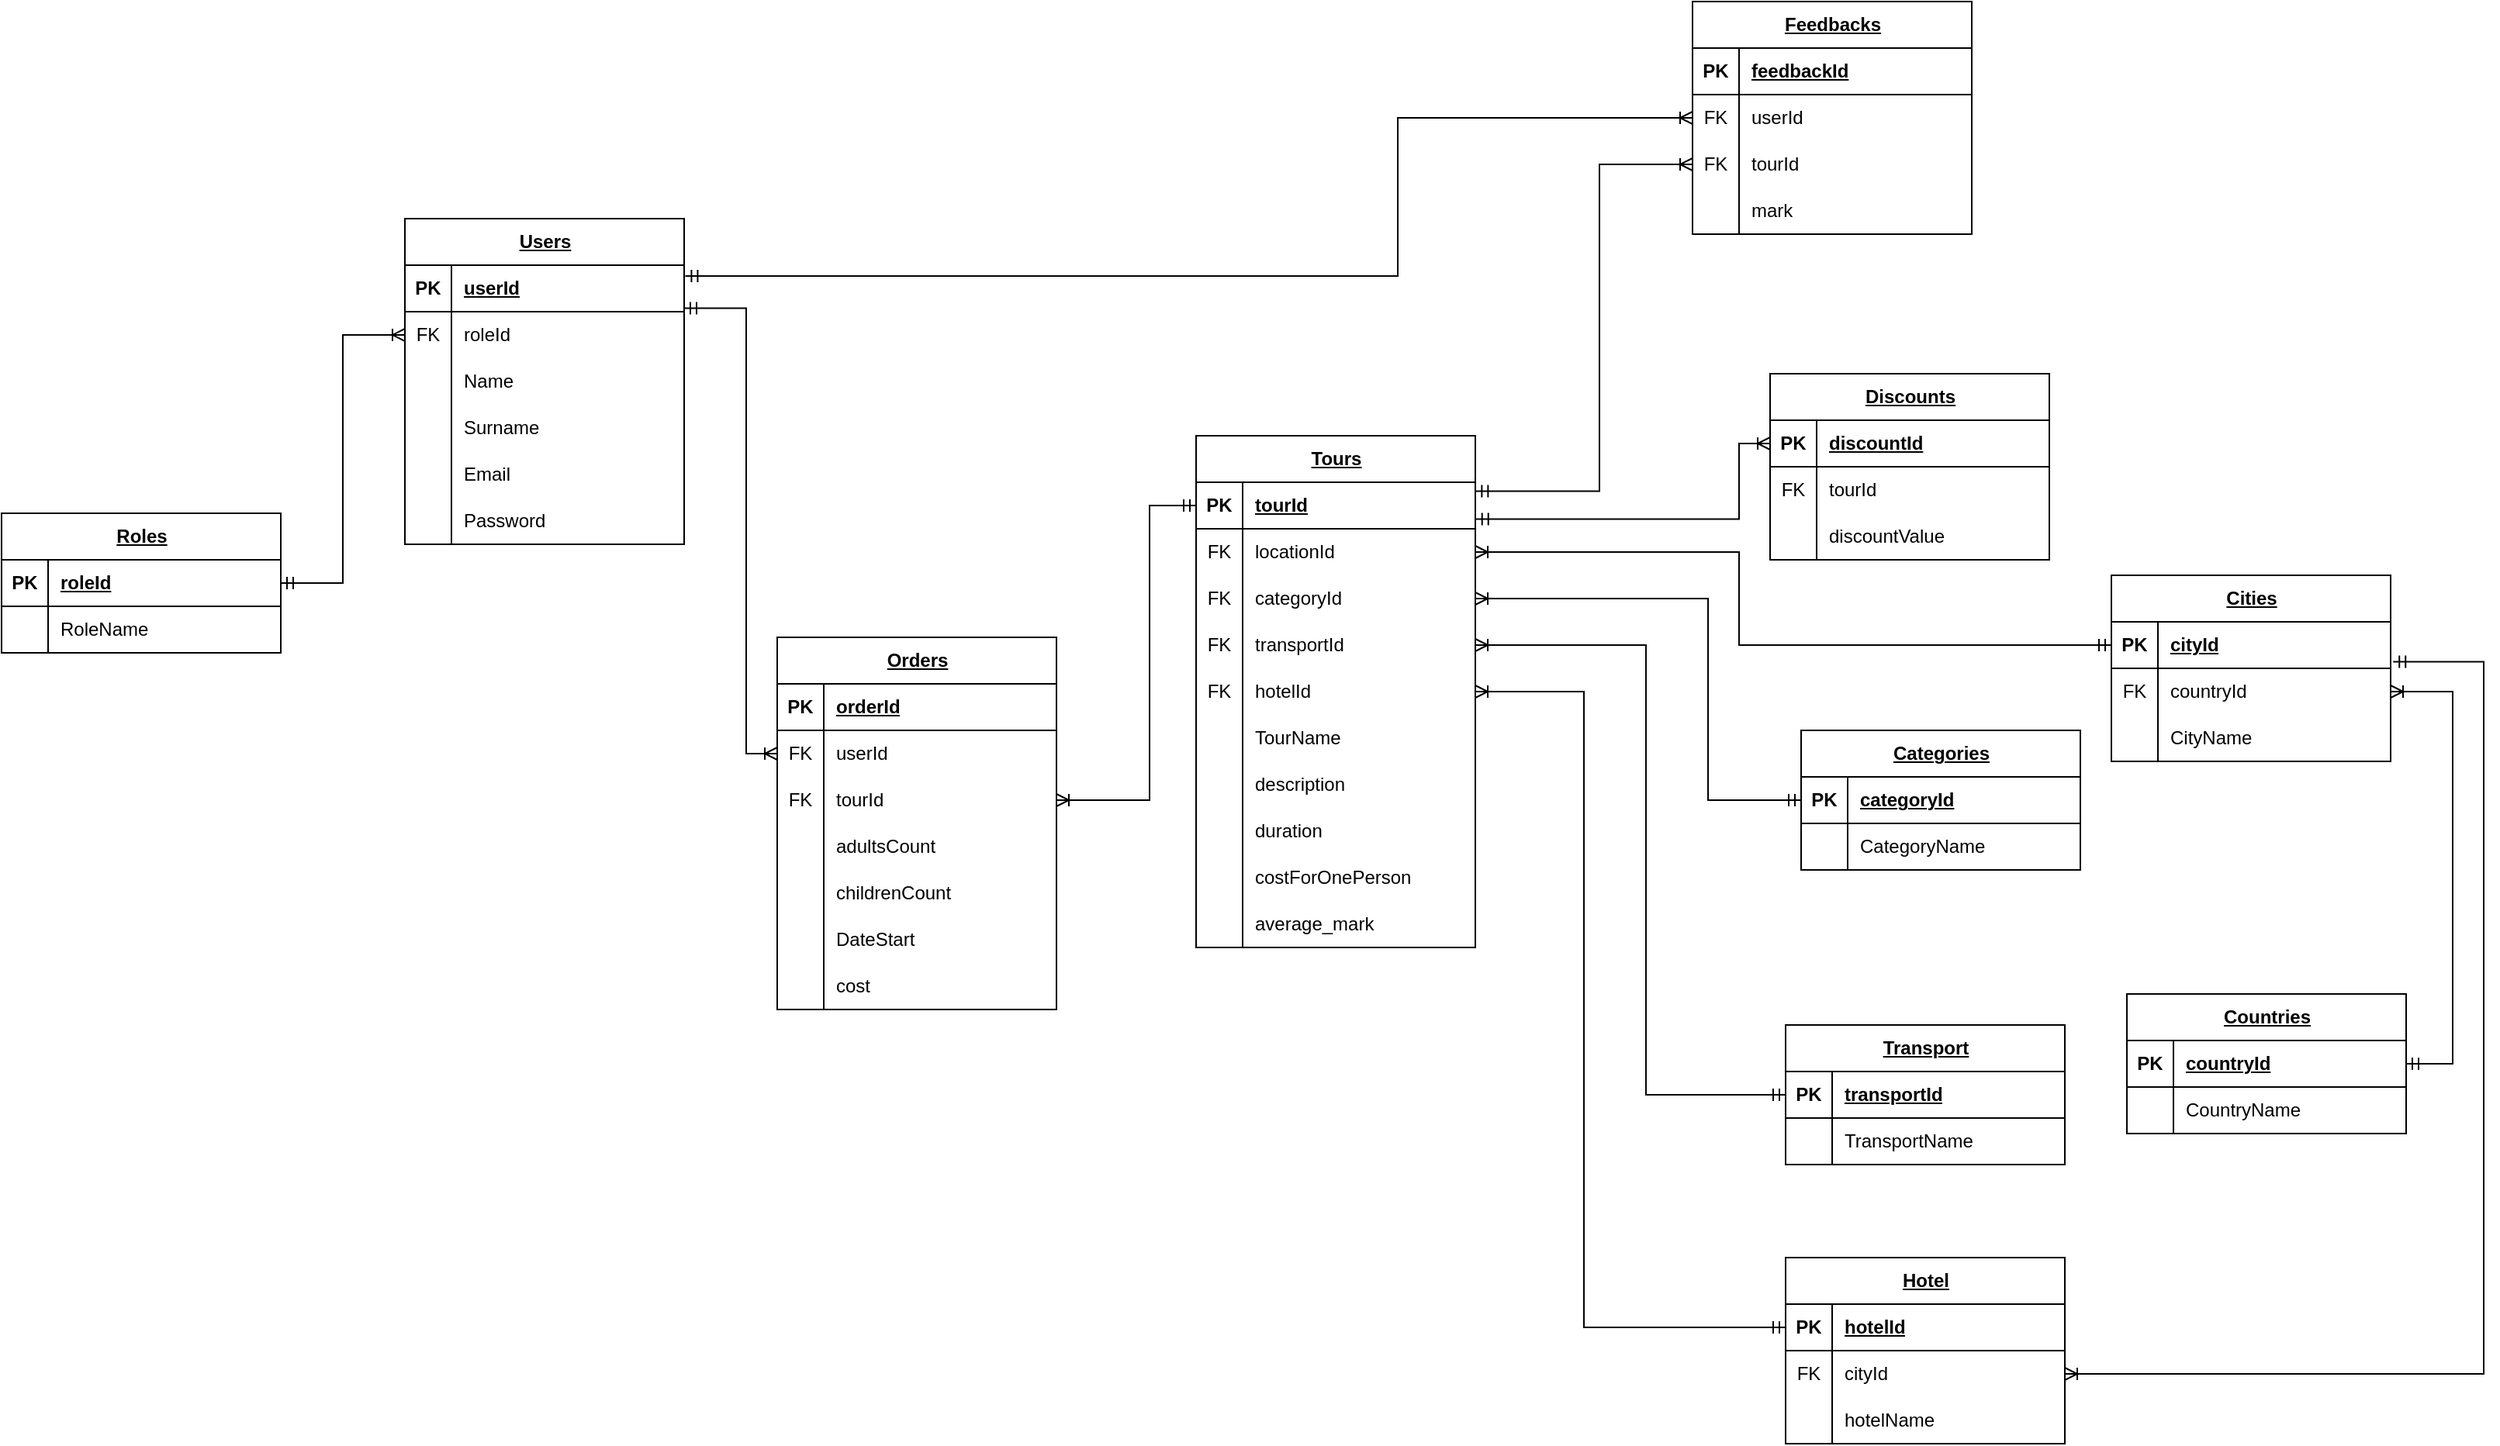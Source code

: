 <mxfile version="24.0.6" type="device">
  <diagram name="Страница — 1" id="eYqkhXwGetXo-ARbOd88">
    <mxGraphModel dx="2696" dy="1746" grid="1" gridSize="10" guides="1" tooltips="1" connect="1" arrows="1" fold="1" page="1" pageScale="1" pageWidth="827" pageHeight="1169" math="0" shadow="0">
      <root>
        <mxCell id="0" />
        <mxCell id="1" parent="0" />
        <mxCell id="aFiv6yQ0P4fE6ufWSOTy-1" value="&lt;u&gt;Users&lt;/u&gt;" style="shape=table;startSize=30;container=1;collapsible=1;childLayout=tableLayout;fixedRows=1;rowLines=0;fontStyle=1;align=center;resizeLast=1;html=1;" parent="1" vertex="1">
          <mxGeometry x="-1180" y="-600" width="180" height="210" as="geometry" />
        </mxCell>
        <mxCell id="aFiv6yQ0P4fE6ufWSOTy-2" value="" style="shape=tableRow;horizontal=0;startSize=0;swimlaneHead=0;swimlaneBody=0;fillColor=none;collapsible=0;dropTarget=0;points=[[0,0.5],[1,0.5]];portConstraint=eastwest;top=0;left=0;right=0;bottom=1;" parent="aFiv6yQ0P4fE6ufWSOTy-1" vertex="1">
          <mxGeometry y="30" width="180" height="30" as="geometry" />
        </mxCell>
        <mxCell id="aFiv6yQ0P4fE6ufWSOTy-3" value="PK" style="shape=partialRectangle;connectable=0;fillColor=none;top=0;left=0;bottom=0;right=0;fontStyle=1;overflow=hidden;whiteSpace=wrap;html=1;" parent="aFiv6yQ0P4fE6ufWSOTy-2" vertex="1">
          <mxGeometry width="30" height="30" as="geometry">
            <mxRectangle width="30" height="30" as="alternateBounds" />
          </mxGeometry>
        </mxCell>
        <mxCell id="aFiv6yQ0P4fE6ufWSOTy-4" value="userId" style="shape=partialRectangle;connectable=0;fillColor=none;top=0;left=0;bottom=0;right=0;align=left;spacingLeft=6;fontStyle=5;overflow=hidden;whiteSpace=wrap;html=1;" parent="aFiv6yQ0P4fE6ufWSOTy-2" vertex="1">
          <mxGeometry x="30" width="150" height="30" as="geometry">
            <mxRectangle width="150" height="30" as="alternateBounds" />
          </mxGeometry>
        </mxCell>
        <mxCell id="i6WVHERp6qXfGf8O0kWK-20" style="shape=tableRow;horizontal=0;startSize=0;swimlaneHead=0;swimlaneBody=0;fillColor=none;collapsible=0;dropTarget=0;points=[[0,0.5],[1,0.5]];portConstraint=eastwest;top=0;left=0;right=0;bottom=0;" parent="aFiv6yQ0P4fE6ufWSOTy-1" vertex="1">
          <mxGeometry y="60" width="180" height="30" as="geometry" />
        </mxCell>
        <mxCell id="i6WVHERp6qXfGf8O0kWK-21" value="FK" style="shape=partialRectangle;connectable=0;fillColor=none;top=0;left=0;bottom=0;right=0;editable=1;overflow=hidden;whiteSpace=wrap;html=1;" parent="i6WVHERp6qXfGf8O0kWK-20" vertex="1">
          <mxGeometry width="30" height="30" as="geometry">
            <mxRectangle width="30" height="30" as="alternateBounds" />
          </mxGeometry>
        </mxCell>
        <mxCell id="i6WVHERp6qXfGf8O0kWK-22" value="roleId" style="shape=partialRectangle;connectable=0;fillColor=none;top=0;left=0;bottom=0;right=0;align=left;spacingLeft=6;overflow=hidden;whiteSpace=wrap;html=1;" parent="i6WVHERp6qXfGf8O0kWK-20" vertex="1">
          <mxGeometry x="30" width="150" height="30" as="geometry">
            <mxRectangle width="150" height="30" as="alternateBounds" />
          </mxGeometry>
        </mxCell>
        <mxCell id="aFiv6yQ0P4fE6ufWSOTy-5" value="" style="shape=tableRow;horizontal=0;startSize=0;swimlaneHead=0;swimlaneBody=0;fillColor=none;collapsible=0;dropTarget=0;points=[[0,0.5],[1,0.5]];portConstraint=eastwest;top=0;left=0;right=0;bottom=0;" parent="aFiv6yQ0P4fE6ufWSOTy-1" vertex="1">
          <mxGeometry y="90" width="180" height="30" as="geometry" />
        </mxCell>
        <mxCell id="aFiv6yQ0P4fE6ufWSOTy-6" value="" style="shape=partialRectangle;connectable=0;fillColor=none;top=0;left=0;bottom=0;right=0;editable=1;overflow=hidden;whiteSpace=wrap;html=1;" parent="aFiv6yQ0P4fE6ufWSOTy-5" vertex="1">
          <mxGeometry width="30" height="30" as="geometry">
            <mxRectangle width="30" height="30" as="alternateBounds" />
          </mxGeometry>
        </mxCell>
        <mxCell id="aFiv6yQ0P4fE6ufWSOTy-7" value="Name" style="shape=partialRectangle;connectable=0;fillColor=none;top=0;left=0;bottom=0;right=0;align=left;spacingLeft=6;overflow=hidden;whiteSpace=wrap;html=1;" parent="aFiv6yQ0P4fE6ufWSOTy-5" vertex="1">
          <mxGeometry x="30" width="150" height="30" as="geometry">
            <mxRectangle width="150" height="30" as="alternateBounds" />
          </mxGeometry>
        </mxCell>
        <mxCell id="aFiv6yQ0P4fE6ufWSOTy-8" value="" style="shape=tableRow;horizontal=0;startSize=0;swimlaneHead=0;swimlaneBody=0;fillColor=none;collapsible=0;dropTarget=0;points=[[0,0.5],[1,0.5]];portConstraint=eastwest;top=0;left=0;right=0;bottom=0;" parent="aFiv6yQ0P4fE6ufWSOTy-1" vertex="1">
          <mxGeometry y="120" width="180" height="30" as="geometry" />
        </mxCell>
        <mxCell id="aFiv6yQ0P4fE6ufWSOTy-9" value="" style="shape=partialRectangle;connectable=0;fillColor=none;top=0;left=0;bottom=0;right=0;editable=1;overflow=hidden;whiteSpace=wrap;html=1;" parent="aFiv6yQ0P4fE6ufWSOTy-8" vertex="1">
          <mxGeometry width="30" height="30" as="geometry">
            <mxRectangle width="30" height="30" as="alternateBounds" />
          </mxGeometry>
        </mxCell>
        <mxCell id="aFiv6yQ0P4fE6ufWSOTy-10" value="Surname" style="shape=partialRectangle;connectable=0;fillColor=none;top=0;left=0;bottom=0;right=0;align=left;spacingLeft=6;overflow=hidden;whiteSpace=wrap;html=1;" parent="aFiv6yQ0P4fE6ufWSOTy-8" vertex="1">
          <mxGeometry x="30" width="150" height="30" as="geometry">
            <mxRectangle width="150" height="30" as="alternateBounds" />
          </mxGeometry>
        </mxCell>
        <mxCell id="aFiv6yQ0P4fE6ufWSOTy-11" value="" style="shape=tableRow;horizontal=0;startSize=0;swimlaneHead=0;swimlaneBody=0;fillColor=none;collapsible=0;dropTarget=0;points=[[0,0.5],[1,0.5]];portConstraint=eastwest;top=0;left=0;right=0;bottom=0;" parent="aFiv6yQ0P4fE6ufWSOTy-1" vertex="1">
          <mxGeometry y="150" width="180" height="30" as="geometry" />
        </mxCell>
        <mxCell id="aFiv6yQ0P4fE6ufWSOTy-12" value="" style="shape=partialRectangle;connectable=0;fillColor=none;top=0;left=0;bottom=0;right=0;editable=1;overflow=hidden;whiteSpace=wrap;html=1;" parent="aFiv6yQ0P4fE6ufWSOTy-11" vertex="1">
          <mxGeometry width="30" height="30" as="geometry">
            <mxRectangle width="30" height="30" as="alternateBounds" />
          </mxGeometry>
        </mxCell>
        <mxCell id="aFiv6yQ0P4fE6ufWSOTy-13" value="Email" style="shape=partialRectangle;connectable=0;fillColor=none;top=0;left=0;bottom=0;right=0;align=left;spacingLeft=6;overflow=hidden;whiteSpace=wrap;html=1;" parent="aFiv6yQ0P4fE6ufWSOTy-11" vertex="1">
          <mxGeometry x="30" width="150" height="30" as="geometry">
            <mxRectangle width="150" height="30" as="alternateBounds" />
          </mxGeometry>
        </mxCell>
        <mxCell id="aFiv6yQ0P4fE6ufWSOTy-23" style="shape=tableRow;horizontal=0;startSize=0;swimlaneHead=0;swimlaneBody=0;fillColor=none;collapsible=0;dropTarget=0;points=[[0,0.5],[1,0.5]];portConstraint=eastwest;top=0;left=0;right=0;bottom=0;" parent="aFiv6yQ0P4fE6ufWSOTy-1" vertex="1">
          <mxGeometry y="180" width="180" height="30" as="geometry" />
        </mxCell>
        <mxCell id="aFiv6yQ0P4fE6ufWSOTy-24" style="shape=partialRectangle;connectable=0;fillColor=none;top=0;left=0;bottom=0;right=0;editable=1;overflow=hidden;whiteSpace=wrap;html=1;" parent="aFiv6yQ0P4fE6ufWSOTy-23" vertex="1">
          <mxGeometry width="30" height="30" as="geometry">
            <mxRectangle width="30" height="30" as="alternateBounds" />
          </mxGeometry>
        </mxCell>
        <mxCell id="aFiv6yQ0P4fE6ufWSOTy-25" value="Password" style="shape=partialRectangle;connectable=0;fillColor=none;top=0;left=0;bottom=0;right=0;align=left;spacingLeft=6;overflow=hidden;whiteSpace=wrap;html=1;" parent="aFiv6yQ0P4fE6ufWSOTy-23" vertex="1">
          <mxGeometry x="30" width="150" height="30" as="geometry">
            <mxRectangle width="150" height="30" as="alternateBounds" />
          </mxGeometry>
        </mxCell>
        <mxCell id="aFiv6yQ0P4fE6ufWSOTy-26" value="&lt;u&gt;Roles&lt;/u&gt;" style="shape=table;startSize=30;container=1;collapsible=1;childLayout=tableLayout;fixedRows=1;rowLines=0;fontStyle=1;align=center;resizeLast=1;html=1;" parent="1" vertex="1">
          <mxGeometry x="-1440" y="-410" width="180" height="90" as="geometry" />
        </mxCell>
        <mxCell id="aFiv6yQ0P4fE6ufWSOTy-27" value="" style="shape=tableRow;horizontal=0;startSize=0;swimlaneHead=0;swimlaneBody=0;fillColor=none;collapsible=0;dropTarget=0;points=[[0,0.5],[1,0.5]];portConstraint=eastwest;top=0;left=0;right=0;bottom=1;" parent="aFiv6yQ0P4fE6ufWSOTy-26" vertex="1">
          <mxGeometry y="30" width="180" height="30" as="geometry" />
        </mxCell>
        <mxCell id="aFiv6yQ0P4fE6ufWSOTy-28" value="PK" style="shape=partialRectangle;connectable=0;fillColor=none;top=0;left=0;bottom=0;right=0;fontStyle=1;overflow=hidden;whiteSpace=wrap;html=1;" parent="aFiv6yQ0P4fE6ufWSOTy-27" vertex="1">
          <mxGeometry width="30" height="30" as="geometry">
            <mxRectangle width="30" height="30" as="alternateBounds" />
          </mxGeometry>
        </mxCell>
        <mxCell id="aFiv6yQ0P4fE6ufWSOTy-29" value="roleId" style="shape=partialRectangle;connectable=0;fillColor=none;top=0;left=0;bottom=0;right=0;align=left;spacingLeft=6;fontStyle=5;overflow=hidden;whiteSpace=wrap;html=1;" parent="aFiv6yQ0P4fE6ufWSOTy-27" vertex="1">
          <mxGeometry x="30" width="150" height="30" as="geometry">
            <mxRectangle width="150" height="30" as="alternateBounds" />
          </mxGeometry>
        </mxCell>
        <mxCell id="aFiv6yQ0P4fE6ufWSOTy-30" style="shape=tableRow;horizontal=0;startSize=0;swimlaneHead=0;swimlaneBody=0;fillColor=none;collapsible=0;dropTarget=0;points=[[0,0.5],[1,0.5]];portConstraint=eastwest;top=0;left=0;right=0;bottom=0;" parent="aFiv6yQ0P4fE6ufWSOTy-26" vertex="1">
          <mxGeometry y="60" width="180" height="30" as="geometry" />
        </mxCell>
        <mxCell id="aFiv6yQ0P4fE6ufWSOTy-31" style="shape=partialRectangle;connectable=0;fillColor=none;top=0;left=0;bottom=0;right=0;editable=1;overflow=hidden;whiteSpace=wrap;html=1;" parent="aFiv6yQ0P4fE6ufWSOTy-30" vertex="1">
          <mxGeometry width="30" height="30" as="geometry">
            <mxRectangle width="30" height="30" as="alternateBounds" />
          </mxGeometry>
        </mxCell>
        <mxCell id="aFiv6yQ0P4fE6ufWSOTy-32" value="RoleName" style="shape=partialRectangle;connectable=0;fillColor=none;top=0;left=0;bottom=0;right=0;align=left;spacingLeft=6;overflow=hidden;whiteSpace=wrap;html=1;" parent="aFiv6yQ0P4fE6ufWSOTy-30" vertex="1">
          <mxGeometry x="30" width="150" height="30" as="geometry">
            <mxRectangle width="150" height="30" as="alternateBounds" />
          </mxGeometry>
        </mxCell>
        <mxCell id="aFiv6yQ0P4fE6ufWSOTy-45" value="&lt;u&gt;Countries&lt;/u&gt;" style="shape=table;startSize=30;container=1;collapsible=1;childLayout=tableLayout;fixedRows=1;rowLines=0;fontStyle=1;align=center;resizeLast=1;html=1;" parent="1" vertex="1">
          <mxGeometry x="-70" y="-100" width="180" height="90" as="geometry" />
        </mxCell>
        <mxCell id="aFiv6yQ0P4fE6ufWSOTy-46" value="" style="shape=tableRow;horizontal=0;startSize=0;swimlaneHead=0;swimlaneBody=0;fillColor=none;collapsible=0;dropTarget=0;points=[[0,0.5],[1,0.5]];portConstraint=eastwest;top=0;left=0;right=0;bottom=1;" parent="aFiv6yQ0P4fE6ufWSOTy-45" vertex="1">
          <mxGeometry y="30" width="180" height="30" as="geometry" />
        </mxCell>
        <mxCell id="aFiv6yQ0P4fE6ufWSOTy-47" value="PK" style="shape=partialRectangle;connectable=0;fillColor=none;top=0;left=0;bottom=0;right=0;fontStyle=1;overflow=hidden;whiteSpace=wrap;html=1;" parent="aFiv6yQ0P4fE6ufWSOTy-46" vertex="1">
          <mxGeometry width="30" height="30" as="geometry">
            <mxRectangle width="30" height="30" as="alternateBounds" />
          </mxGeometry>
        </mxCell>
        <mxCell id="aFiv6yQ0P4fE6ufWSOTy-48" value="countryId" style="shape=partialRectangle;connectable=0;fillColor=none;top=0;left=0;bottom=0;right=0;align=left;spacingLeft=6;fontStyle=5;overflow=hidden;whiteSpace=wrap;html=1;" parent="aFiv6yQ0P4fE6ufWSOTy-46" vertex="1">
          <mxGeometry x="30" width="150" height="30" as="geometry">
            <mxRectangle width="150" height="30" as="alternateBounds" />
          </mxGeometry>
        </mxCell>
        <mxCell id="aFiv6yQ0P4fE6ufWSOTy-49" style="shape=tableRow;horizontal=0;startSize=0;swimlaneHead=0;swimlaneBody=0;fillColor=none;collapsible=0;dropTarget=0;points=[[0,0.5],[1,0.5]];portConstraint=eastwest;top=0;left=0;right=0;bottom=0;" parent="aFiv6yQ0P4fE6ufWSOTy-45" vertex="1">
          <mxGeometry y="60" width="180" height="30" as="geometry" />
        </mxCell>
        <mxCell id="aFiv6yQ0P4fE6ufWSOTy-50" style="shape=partialRectangle;connectable=0;fillColor=none;top=0;left=0;bottom=0;right=0;editable=1;overflow=hidden;whiteSpace=wrap;html=1;" parent="aFiv6yQ0P4fE6ufWSOTy-49" vertex="1">
          <mxGeometry width="30" height="30" as="geometry">
            <mxRectangle width="30" height="30" as="alternateBounds" />
          </mxGeometry>
        </mxCell>
        <mxCell id="aFiv6yQ0P4fE6ufWSOTy-51" value="CountryName" style="shape=partialRectangle;connectable=0;fillColor=none;top=0;left=0;bottom=0;right=0;align=left;spacingLeft=6;overflow=hidden;whiteSpace=wrap;html=1;" parent="aFiv6yQ0P4fE6ufWSOTy-49" vertex="1">
          <mxGeometry x="30" width="150" height="30" as="geometry">
            <mxRectangle width="150" height="30" as="alternateBounds" />
          </mxGeometry>
        </mxCell>
        <mxCell id="aFiv6yQ0P4fE6ufWSOTy-64" value="&lt;u&gt;Cities&lt;/u&gt;" style="shape=table;startSize=30;container=1;collapsible=1;childLayout=tableLayout;fixedRows=1;rowLines=0;fontStyle=1;align=center;resizeLast=1;html=1;" parent="1" vertex="1">
          <mxGeometry x="-80" y="-370" width="180" height="120" as="geometry" />
        </mxCell>
        <mxCell id="aFiv6yQ0P4fE6ufWSOTy-65" value="" style="shape=tableRow;horizontal=0;startSize=0;swimlaneHead=0;swimlaneBody=0;fillColor=none;collapsible=0;dropTarget=0;points=[[0,0.5],[1,0.5]];portConstraint=eastwest;top=0;left=0;right=0;bottom=1;" parent="aFiv6yQ0P4fE6ufWSOTy-64" vertex="1">
          <mxGeometry y="30" width="180" height="30" as="geometry" />
        </mxCell>
        <mxCell id="aFiv6yQ0P4fE6ufWSOTy-66" value="PK" style="shape=partialRectangle;connectable=0;fillColor=none;top=0;left=0;bottom=0;right=0;fontStyle=1;overflow=hidden;whiteSpace=wrap;html=1;" parent="aFiv6yQ0P4fE6ufWSOTy-65" vertex="1">
          <mxGeometry width="30" height="30" as="geometry">
            <mxRectangle width="30" height="30" as="alternateBounds" />
          </mxGeometry>
        </mxCell>
        <mxCell id="aFiv6yQ0P4fE6ufWSOTy-67" value="cityId" style="shape=partialRectangle;connectable=0;fillColor=none;top=0;left=0;bottom=0;right=0;align=left;spacingLeft=6;fontStyle=5;overflow=hidden;whiteSpace=wrap;html=1;" parent="aFiv6yQ0P4fE6ufWSOTy-65" vertex="1">
          <mxGeometry x="30" width="150" height="30" as="geometry">
            <mxRectangle width="150" height="30" as="alternateBounds" />
          </mxGeometry>
        </mxCell>
        <mxCell id="0ZCY5_HwweRJYgM6fGhW-2" style="shape=tableRow;horizontal=0;startSize=0;swimlaneHead=0;swimlaneBody=0;fillColor=none;collapsible=0;dropTarget=0;points=[[0,0.5],[1,0.5]];portConstraint=eastwest;top=0;left=0;right=0;bottom=0;" vertex="1" parent="aFiv6yQ0P4fE6ufWSOTy-64">
          <mxGeometry y="60" width="180" height="30" as="geometry" />
        </mxCell>
        <mxCell id="0ZCY5_HwweRJYgM6fGhW-3" value="FK" style="shape=partialRectangle;connectable=0;fillColor=none;top=0;left=0;bottom=0;right=0;editable=1;overflow=hidden;whiteSpace=wrap;html=1;" vertex="1" parent="0ZCY5_HwweRJYgM6fGhW-2">
          <mxGeometry width="30" height="30" as="geometry">
            <mxRectangle width="30" height="30" as="alternateBounds" />
          </mxGeometry>
        </mxCell>
        <mxCell id="0ZCY5_HwweRJYgM6fGhW-4" value="countryId" style="shape=partialRectangle;connectable=0;fillColor=none;top=0;left=0;bottom=0;right=0;align=left;spacingLeft=6;overflow=hidden;whiteSpace=wrap;html=1;" vertex="1" parent="0ZCY5_HwweRJYgM6fGhW-2">
          <mxGeometry x="30" width="150" height="30" as="geometry">
            <mxRectangle width="150" height="30" as="alternateBounds" />
          </mxGeometry>
        </mxCell>
        <mxCell id="aFiv6yQ0P4fE6ufWSOTy-68" style="shape=tableRow;horizontal=0;startSize=0;swimlaneHead=0;swimlaneBody=0;fillColor=none;collapsible=0;dropTarget=0;points=[[0,0.5],[1,0.5]];portConstraint=eastwest;top=0;left=0;right=0;bottom=0;" parent="aFiv6yQ0P4fE6ufWSOTy-64" vertex="1">
          <mxGeometry y="90" width="180" height="30" as="geometry" />
        </mxCell>
        <mxCell id="aFiv6yQ0P4fE6ufWSOTy-69" style="shape=partialRectangle;connectable=0;fillColor=none;top=0;left=0;bottom=0;right=0;editable=1;overflow=hidden;whiteSpace=wrap;html=1;" parent="aFiv6yQ0P4fE6ufWSOTy-68" vertex="1">
          <mxGeometry width="30" height="30" as="geometry">
            <mxRectangle width="30" height="30" as="alternateBounds" />
          </mxGeometry>
        </mxCell>
        <mxCell id="aFiv6yQ0P4fE6ufWSOTy-70" value="CityName" style="shape=partialRectangle;connectable=0;fillColor=none;top=0;left=0;bottom=0;right=0;align=left;spacingLeft=6;overflow=hidden;whiteSpace=wrap;html=1;" parent="aFiv6yQ0P4fE6ufWSOTy-68" vertex="1">
          <mxGeometry x="30" width="150" height="30" as="geometry">
            <mxRectangle width="150" height="30" as="alternateBounds" />
          </mxGeometry>
        </mxCell>
        <mxCell id="aFiv6yQ0P4fE6ufWSOTy-74" value="&lt;u&gt;Categories&lt;/u&gt;" style="shape=table;startSize=30;container=1;collapsible=1;childLayout=tableLayout;fixedRows=1;rowLines=0;fontStyle=1;align=center;resizeLast=1;html=1;" parent="1" vertex="1">
          <mxGeometry x="-280" y="-270" width="180" height="90" as="geometry" />
        </mxCell>
        <mxCell id="aFiv6yQ0P4fE6ufWSOTy-75" value="" style="shape=tableRow;horizontal=0;startSize=0;swimlaneHead=0;swimlaneBody=0;fillColor=none;collapsible=0;dropTarget=0;points=[[0,0.5],[1,0.5]];portConstraint=eastwest;top=0;left=0;right=0;bottom=1;" parent="aFiv6yQ0P4fE6ufWSOTy-74" vertex="1">
          <mxGeometry y="30" width="180" height="30" as="geometry" />
        </mxCell>
        <mxCell id="aFiv6yQ0P4fE6ufWSOTy-76" value="PK" style="shape=partialRectangle;connectable=0;fillColor=none;top=0;left=0;bottom=0;right=0;fontStyle=1;overflow=hidden;whiteSpace=wrap;html=1;" parent="aFiv6yQ0P4fE6ufWSOTy-75" vertex="1">
          <mxGeometry width="30" height="30" as="geometry">
            <mxRectangle width="30" height="30" as="alternateBounds" />
          </mxGeometry>
        </mxCell>
        <mxCell id="aFiv6yQ0P4fE6ufWSOTy-77" value="categoryId" style="shape=partialRectangle;connectable=0;fillColor=none;top=0;left=0;bottom=0;right=0;align=left;spacingLeft=6;fontStyle=5;overflow=hidden;whiteSpace=wrap;html=1;" parent="aFiv6yQ0P4fE6ufWSOTy-75" vertex="1">
          <mxGeometry x="30" width="150" height="30" as="geometry">
            <mxRectangle width="150" height="30" as="alternateBounds" />
          </mxGeometry>
        </mxCell>
        <mxCell id="aFiv6yQ0P4fE6ufWSOTy-78" style="shape=tableRow;horizontal=0;startSize=0;swimlaneHead=0;swimlaneBody=0;fillColor=none;collapsible=0;dropTarget=0;points=[[0,0.5],[1,0.5]];portConstraint=eastwest;top=0;left=0;right=0;bottom=0;" parent="aFiv6yQ0P4fE6ufWSOTy-74" vertex="1">
          <mxGeometry y="60" width="180" height="30" as="geometry" />
        </mxCell>
        <mxCell id="aFiv6yQ0P4fE6ufWSOTy-79" style="shape=partialRectangle;connectable=0;fillColor=none;top=0;left=0;bottom=0;right=0;editable=1;overflow=hidden;whiteSpace=wrap;html=1;" parent="aFiv6yQ0P4fE6ufWSOTy-78" vertex="1">
          <mxGeometry width="30" height="30" as="geometry">
            <mxRectangle width="30" height="30" as="alternateBounds" />
          </mxGeometry>
        </mxCell>
        <mxCell id="aFiv6yQ0P4fE6ufWSOTy-80" value="CategoryName" style="shape=partialRectangle;connectable=0;fillColor=none;top=0;left=0;bottom=0;right=0;align=left;spacingLeft=6;overflow=hidden;whiteSpace=wrap;html=1;" parent="aFiv6yQ0P4fE6ufWSOTy-78" vertex="1">
          <mxGeometry x="30" width="150" height="30" as="geometry">
            <mxRectangle width="150" height="30" as="alternateBounds" />
          </mxGeometry>
        </mxCell>
        <mxCell id="aFiv6yQ0P4fE6ufWSOTy-81" value="&lt;u&gt;Feedbacks&lt;/u&gt;" style="shape=table;startSize=30;container=1;collapsible=1;childLayout=tableLayout;fixedRows=1;rowLines=0;fontStyle=1;align=center;resizeLast=1;html=1;" parent="1" vertex="1">
          <mxGeometry x="-350" y="-740" width="180" height="150" as="geometry" />
        </mxCell>
        <mxCell id="aFiv6yQ0P4fE6ufWSOTy-82" value="" style="shape=tableRow;horizontal=0;startSize=0;swimlaneHead=0;swimlaneBody=0;fillColor=none;collapsible=0;dropTarget=0;points=[[0,0.5],[1,0.5]];portConstraint=eastwest;top=0;left=0;right=0;bottom=1;" parent="aFiv6yQ0P4fE6ufWSOTy-81" vertex="1">
          <mxGeometry y="30" width="180" height="30" as="geometry" />
        </mxCell>
        <mxCell id="aFiv6yQ0P4fE6ufWSOTy-83" value="PK" style="shape=partialRectangle;connectable=0;fillColor=none;top=0;left=0;bottom=0;right=0;fontStyle=1;overflow=hidden;whiteSpace=wrap;html=1;" parent="aFiv6yQ0P4fE6ufWSOTy-82" vertex="1">
          <mxGeometry width="30" height="30" as="geometry">
            <mxRectangle width="30" height="30" as="alternateBounds" />
          </mxGeometry>
        </mxCell>
        <mxCell id="aFiv6yQ0P4fE6ufWSOTy-84" value="feedbackId" style="shape=partialRectangle;connectable=0;fillColor=none;top=0;left=0;bottom=0;right=0;align=left;spacingLeft=6;fontStyle=5;overflow=hidden;whiteSpace=wrap;html=1;" parent="aFiv6yQ0P4fE6ufWSOTy-82" vertex="1">
          <mxGeometry x="30" width="150" height="30" as="geometry">
            <mxRectangle width="150" height="30" as="alternateBounds" />
          </mxGeometry>
        </mxCell>
        <mxCell id="aFiv6yQ0P4fE6ufWSOTy-91" style="shape=tableRow;horizontal=0;startSize=0;swimlaneHead=0;swimlaneBody=0;fillColor=none;collapsible=0;dropTarget=0;points=[[0,0.5],[1,0.5]];portConstraint=eastwest;top=0;left=0;right=0;bottom=0;" parent="aFiv6yQ0P4fE6ufWSOTy-81" vertex="1">
          <mxGeometry y="60" width="180" height="30" as="geometry" />
        </mxCell>
        <mxCell id="aFiv6yQ0P4fE6ufWSOTy-92" value="FK" style="shape=partialRectangle;connectable=0;fillColor=none;top=0;left=0;bottom=0;right=0;editable=1;overflow=hidden;whiteSpace=wrap;html=1;" parent="aFiv6yQ0P4fE6ufWSOTy-91" vertex="1">
          <mxGeometry width="30" height="30" as="geometry">
            <mxRectangle width="30" height="30" as="alternateBounds" />
          </mxGeometry>
        </mxCell>
        <mxCell id="aFiv6yQ0P4fE6ufWSOTy-93" value="userId" style="shape=partialRectangle;connectable=0;fillColor=none;top=0;left=0;bottom=0;right=0;align=left;spacingLeft=6;overflow=hidden;whiteSpace=wrap;html=1;" parent="aFiv6yQ0P4fE6ufWSOTy-91" vertex="1">
          <mxGeometry x="30" width="150" height="30" as="geometry">
            <mxRectangle width="150" height="30" as="alternateBounds" />
          </mxGeometry>
        </mxCell>
        <mxCell id="i6WVHERp6qXfGf8O0kWK-4" style="shape=tableRow;horizontal=0;startSize=0;swimlaneHead=0;swimlaneBody=0;fillColor=none;collapsible=0;dropTarget=0;points=[[0,0.5],[1,0.5]];portConstraint=eastwest;top=0;left=0;right=0;bottom=0;" parent="aFiv6yQ0P4fE6ufWSOTy-81" vertex="1">
          <mxGeometry y="90" width="180" height="30" as="geometry" />
        </mxCell>
        <mxCell id="i6WVHERp6qXfGf8O0kWK-5" value="FK" style="shape=partialRectangle;connectable=0;fillColor=none;top=0;left=0;bottom=0;right=0;editable=1;overflow=hidden;whiteSpace=wrap;html=1;" parent="i6WVHERp6qXfGf8O0kWK-4" vertex="1">
          <mxGeometry width="30" height="30" as="geometry">
            <mxRectangle width="30" height="30" as="alternateBounds" />
          </mxGeometry>
        </mxCell>
        <mxCell id="i6WVHERp6qXfGf8O0kWK-6" value="tourId" style="shape=partialRectangle;connectable=0;fillColor=none;top=0;left=0;bottom=0;right=0;align=left;spacingLeft=6;overflow=hidden;whiteSpace=wrap;html=1;" parent="i6WVHERp6qXfGf8O0kWK-4" vertex="1">
          <mxGeometry x="30" width="150" height="30" as="geometry">
            <mxRectangle width="150" height="30" as="alternateBounds" />
          </mxGeometry>
        </mxCell>
        <mxCell id="i6WVHERp6qXfGf8O0kWK-1" style="shape=tableRow;horizontal=0;startSize=0;swimlaneHead=0;swimlaneBody=0;fillColor=none;collapsible=0;dropTarget=0;points=[[0,0.5],[1,0.5]];portConstraint=eastwest;top=0;left=0;right=0;bottom=0;" parent="aFiv6yQ0P4fE6ufWSOTy-81" vertex="1">
          <mxGeometry y="120" width="180" height="30" as="geometry" />
        </mxCell>
        <mxCell id="i6WVHERp6qXfGf8O0kWK-2" style="shape=partialRectangle;connectable=0;fillColor=none;top=0;left=0;bottom=0;right=0;editable=1;overflow=hidden;whiteSpace=wrap;html=1;" parent="i6WVHERp6qXfGf8O0kWK-1" vertex="1">
          <mxGeometry width="30" height="30" as="geometry">
            <mxRectangle width="30" height="30" as="alternateBounds" />
          </mxGeometry>
        </mxCell>
        <mxCell id="i6WVHERp6qXfGf8O0kWK-3" value="mark" style="shape=partialRectangle;connectable=0;fillColor=none;top=0;left=0;bottom=0;right=0;align=left;spacingLeft=6;overflow=hidden;whiteSpace=wrap;html=1;" parent="i6WVHERp6qXfGf8O0kWK-1" vertex="1">
          <mxGeometry x="30" width="150" height="30" as="geometry">
            <mxRectangle width="150" height="30" as="alternateBounds" />
          </mxGeometry>
        </mxCell>
        <mxCell id="aFiv6yQ0P4fE6ufWSOTy-94" value="&lt;u&gt;Tours&lt;/u&gt;" style="shape=table;startSize=30;container=1;collapsible=1;childLayout=tableLayout;fixedRows=1;rowLines=0;fontStyle=1;align=center;resizeLast=1;html=1;" parent="1" vertex="1">
          <mxGeometry x="-670" y="-460" width="180" height="330" as="geometry" />
        </mxCell>
        <mxCell id="aFiv6yQ0P4fE6ufWSOTy-95" value="" style="shape=tableRow;horizontal=0;startSize=0;swimlaneHead=0;swimlaneBody=0;fillColor=none;collapsible=0;dropTarget=0;points=[[0,0.5],[1,0.5]];portConstraint=eastwest;top=0;left=0;right=0;bottom=1;" parent="aFiv6yQ0P4fE6ufWSOTy-94" vertex="1">
          <mxGeometry y="30" width="180" height="30" as="geometry" />
        </mxCell>
        <mxCell id="aFiv6yQ0P4fE6ufWSOTy-96" value="PK" style="shape=partialRectangle;connectable=0;fillColor=none;top=0;left=0;bottom=0;right=0;fontStyle=1;overflow=hidden;whiteSpace=wrap;html=1;" parent="aFiv6yQ0P4fE6ufWSOTy-95" vertex="1">
          <mxGeometry width="30" height="30" as="geometry">
            <mxRectangle width="30" height="30" as="alternateBounds" />
          </mxGeometry>
        </mxCell>
        <mxCell id="aFiv6yQ0P4fE6ufWSOTy-97" value="tourId" style="shape=partialRectangle;connectable=0;fillColor=none;top=0;left=0;bottom=0;right=0;align=left;spacingLeft=6;fontStyle=5;overflow=hidden;whiteSpace=wrap;html=1;" parent="aFiv6yQ0P4fE6ufWSOTy-95" vertex="1">
          <mxGeometry x="30" width="150" height="30" as="geometry">
            <mxRectangle width="150" height="30" as="alternateBounds" />
          </mxGeometry>
        </mxCell>
        <mxCell id="i6WVHERp6qXfGf8O0kWK-7" style="shape=tableRow;horizontal=0;startSize=0;swimlaneHead=0;swimlaneBody=0;fillColor=none;collapsible=0;dropTarget=0;points=[[0,0.5],[1,0.5]];portConstraint=eastwest;top=0;left=0;right=0;bottom=0;" parent="aFiv6yQ0P4fE6ufWSOTy-94" vertex="1">
          <mxGeometry y="60" width="180" height="30" as="geometry" />
        </mxCell>
        <mxCell id="i6WVHERp6qXfGf8O0kWK-8" value="FK" style="shape=partialRectangle;connectable=0;fillColor=none;top=0;left=0;bottom=0;right=0;editable=1;overflow=hidden;whiteSpace=wrap;html=1;" parent="i6WVHERp6qXfGf8O0kWK-7" vertex="1">
          <mxGeometry width="30" height="30" as="geometry">
            <mxRectangle width="30" height="30" as="alternateBounds" />
          </mxGeometry>
        </mxCell>
        <mxCell id="i6WVHERp6qXfGf8O0kWK-9" value="locationId" style="shape=partialRectangle;connectable=0;fillColor=none;top=0;left=0;bottom=0;right=0;align=left;spacingLeft=6;overflow=hidden;whiteSpace=wrap;html=1;" parent="i6WVHERp6qXfGf8O0kWK-7" vertex="1">
          <mxGeometry x="30" width="150" height="30" as="geometry">
            <mxRectangle width="150" height="30" as="alternateBounds" />
          </mxGeometry>
        </mxCell>
        <mxCell id="i6WVHERp6qXfGf8O0kWK-10" style="shape=tableRow;horizontal=0;startSize=0;swimlaneHead=0;swimlaneBody=0;fillColor=none;collapsible=0;dropTarget=0;points=[[0,0.5],[1,0.5]];portConstraint=eastwest;top=0;left=0;right=0;bottom=0;" parent="aFiv6yQ0P4fE6ufWSOTy-94" vertex="1">
          <mxGeometry y="90" width="180" height="30" as="geometry" />
        </mxCell>
        <mxCell id="i6WVHERp6qXfGf8O0kWK-11" value="FK" style="shape=partialRectangle;connectable=0;fillColor=none;top=0;left=0;bottom=0;right=0;editable=1;overflow=hidden;whiteSpace=wrap;html=1;" parent="i6WVHERp6qXfGf8O0kWK-10" vertex="1">
          <mxGeometry width="30" height="30" as="geometry">
            <mxRectangle width="30" height="30" as="alternateBounds" />
          </mxGeometry>
        </mxCell>
        <mxCell id="i6WVHERp6qXfGf8O0kWK-12" value="categoryId" style="shape=partialRectangle;connectable=0;fillColor=none;top=0;left=0;bottom=0;right=0;align=left;spacingLeft=6;overflow=hidden;whiteSpace=wrap;html=1;" parent="i6WVHERp6qXfGf8O0kWK-10" vertex="1">
          <mxGeometry x="30" width="150" height="30" as="geometry">
            <mxRectangle width="150" height="30" as="alternateBounds" />
          </mxGeometry>
        </mxCell>
        <mxCell id="i6WVHERp6qXfGf8O0kWK-13" style="shape=tableRow;horizontal=0;startSize=0;swimlaneHead=0;swimlaneBody=0;fillColor=none;collapsible=0;dropTarget=0;points=[[0,0.5],[1,0.5]];portConstraint=eastwest;top=0;left=0;right=0;bottom=0;" parent="aFiv6yQ0P4fE6ufWSOTy-94" vertex="1">
          <mxGeometry y="120" width="180" height="30" as="geometry" />
        </mxCell>
        <mxCell id="i6WVHERp6qXfGf8O0kWK-14" value="FK" style="shape=partialRectangle;connectable=0;fillColor=none;top=0;left=0;bottom=0;right=0;editable=1;overflow=hidden;whiteSpace=wrap;html=1;" parent="i6WVHERp6qXfGf8O0kWK-13" vertex="1">
          <mxGeometry width="30" height="30" as="geometry">
            <mxRectangle width="30" height="30" as="alternateBounds" />
          </mxGeometry>
        </mxCell>
        <mxCell id="i6WVHERp6qXfGf8O0kWK-15" value="transportId" style="shape=partialRectangle;connectable=0;fillColor=none;top=0;left=0;bottom=0;right=0;align=left;spacingLeft=6;overflow=hidden;whiteSpace=wrap;html=1;" parent="i6WVHERp6qXfGf8O0kWK-13" vertex="1">
          <mxGeometry x="30" width="150" height="30" as="geometry">
            <mxRectangle width="150" height="30" as="alternateBounds" />
          </mxGeometry>
        </mxCell>
        <mxCell id="i6WVHERp6qXfGf8O0kWK-16" style="shape=tableRow;horizontal=0;startSize=0;swimlaneHead=0;swimlaneBody=0;fillColor=none;collapsible=0;dropTarget=0;points=[[0,0.5],[1,0.5]];portConstraint=eastwest;top=0;left=0;right=0;bottom=0;" parent="aFiv6yQ0P4fE6ufWSOTy-94" vertex="1">
          <mxGeometry y="150" width="180" height="30" as="geometry" />
        </mxCell>
        <mxCell id="i6WVHERp6qXfGf8O0kWK-17" value="FK" style="shape=partialRectangle;connectable=0;fillColor=none;top=0;left=0;bottom=0;right=0;editable=1;overflow=hidden;whiteSpace=wrap;html=1;" parent="i6WVHERp6qXfGf8O0kWK-16" vertex="1">
          <mxGeometry width="30" height="30" as="geometry">
            <mxRectangle width="30" height="30" as="alternateBounds" />
          </mxGeometry>
        </mxCell>
        <mxCell id="i6WVHERp6qXfGf8O0kWK-18" value="hotelId" style="shape=partialRectangle;connectable=0;fillColor=none;top=0;left=0;bottom=0;right=0;align=left;spacingLeft=6;overflow=hidden;whiteSpace=wrap;html=1;" parent="i6WVHERp6qXfGf8O0kWK-16" vertex="1">
          <mxGeometry x="30" width="150" height="30" as="geometry">
            <mxRectangle width="150" height="30" as="alternateBounds" />
          </mxGeometry>
        </mxCell>
        <mxCell id="aFiv6yQ0P4fE6ufWSOTy-98" style="shape=tableRow;horizontal=0;startSize=0;swimlaneHead=0;swimlaneBody=0;fillColor=none;collapsible=0;dropTarget=0;points=[[0,0.5],[1,0.5]];portConstraint=eastwest;top=0;left=0;right=0;bottom=0;" parent="aFiv6yQ0P4fE6ufWSOTy-94" vertex="1">
          <mxGeometry y="180" width="180" height="30" as="geometry" />
        </mxCell>
        <mxCell id="aFiv6yQ0P4fE6ufWSOTy-99" style="shape=partialRectangle;connectable=0;fillColor=none;top=0;left=0;bottom=0;right=0;editable=1;overflow=hidden;whiteSpace=wrap;html=1;" parent="aFiv6yQ0P4fE6ufWSOTy-98" vertex="1">
          <mxGeometry width="30" height="30" as="geometry">
            <mxRectangle width="30" height="30" as="alternateBounds" />
          </mxGeometry>
        </mxCell>
        <mxCell id="aFiv6yQ0P4fE6ufWSOTy-100" value="TourName" style="shape=partialRectangle;connectable=0;fillColor=none;top=0;left=0;bottom=0;right=0;align=left;spacingLeft=6;overflow=hidden;whiteSpace=wrap;html=1;" parent="aFiv6yQ0P4fE6ufWSOTy-98" vertex="1">
          <mxGeometry x="30" width="150" height="30" as="geometry">
            <mxRectangle width="150" height="30" as="alternateBounds" />
          </mxGeometry>
        </mxCell>
        <mxCell id="aFiv6yQ0P4fE6ufWSOTy-131" style="shape=tableRow;horizontal=0;startSize=0;swimlaneHead=0;swimlaneBody=0;fillColor=none;collapsible=0;dropTarget=0;points=[[0,0.5],[1,0.5]];portConstraint=eastwest;top=0;left=0;right=0;bottom=0;" parent="aFiv6yQ0P4fE6ufWSOTy-94" vertex="1">
          <mxGeometry y="210" width="180" height="30" as="geometry" />
        </mxCell>
        <mxCell id="aFiv6yQ0P4fE6ufWSOTy-132" style="shape=partialRectangle;connectable=0;fillColor=none;top=0;left=0;bottom=0;right=0;editable=1;overflow=hidden;whiteSpace=wrap;html=1;" parent="aFiv6yQ0P4fE6ufWSOTy-131" vertex="1">
          <mxGeometry width="30" height="30" as="geometry">
            <mxRectangle width="30" height="30" as="alternateBounds" />
          </mxGeometry>
        </mxCell>
        <mxCell id="aFiv6yQ0P4fE6ufWSOTy-133" value="description" style="shape=partialRectangle;connectable=0;fillColor=none;top=0;left=0;bottom=0;right=0;align=left;spacingLeft=6;overflow=hidden;whiteSpace=wrap;html=1;" parent="aFiv6yQ0P4fE6ufWSOTy-131" vertex="1">
          <mxGeometry x="30" width="150" height="30" as="geometry">
            <mxRectangle width="150" height="30" as="alternateBounds" />
          </mxGeometry>
        </mxCell>
        <mxCell id="aFiv6yQ0P4fE6ufWSOTy-110" style="shape=tableRow;horizontal=0;startSize=0;swimlaneHead=0;swimlaneBody=0;fillColor=none;collapsible=0;dropTarget=0;points=[[0,0.5],[1,0.5]];portConstraint=eastwest;top=0;left=0;right=0;bottom=0;" parent="aFiv6yQ0P4fE6ufWSOTy-94" vertex="1">
          <mxGeometry y="240" width="180" height="30" as="geometry" />
        </mxCell>
        <mxCell id="aFiv6yQ0P4fE6ufWSOTy-111" style="shape=partialRectangle;connectable=0;fillColor=none;top=0;left=0;bottom=0;right=0;editable=1;overflow=hidden;whiteSpace=wrap;html=1;" parent="aFiv6yQ0P4fE6ufWSOTy-110" vertex="1">
          <mxGeometry width="30" height="30" as="geometry">
            <mxRectangle width="30" height="30" as="alternateBounds" />
          </mxGeometry>
        </mxCell>
        <mxCell id="aFiv6yQ0P4fE6ufWSOTy-112" value="duration" style="shape=partialRectangle;connectable=0;fillColor=none;top=0;left=0;bottom=0;right=0;align=left;spacingLeft=6;overflow=hidden;whiteSpace=wrap;html=1;" parent="aFiv6yQ0P4fE6ufWSOTy-110" vertex="1">
          <mxGeometry x="30" width="150" height="30" as="geometry">
            <mxRectangle width="150" height="30" as="alternateBounds" />
          </mxGeometry>
        </mxCell>
        <mxCell id="aFiv6yQ0P4fE6ufWSOTy-113" style="shape=tableRow;horizontal=0;startSize=0;swimlaneHead=0;swimlaneBody=0;fillColor=none;collapsible=0;dropTarget=0;points=[[0,0.5],[1,0.5]];portConstraint=eastwest;top=0;left=0;right=0;bottom=0;" parent="aFiv6yQ0P4fE6ufWSOTy-94" vertex="1">
          <mxGeometry y="270" width="180" height="30" as="geometry" />
        </mxCell>
        <mxCell id="aFiv6yQ0P4fE6ufWSOTy-114" style="shape=partialRectangle;connectable=0;fillColor=none;top=0;left=0;bottom=0;right=0;editable=1;overflow=hidden;whiteSpace=wrap;html=1;" parent="aFiv6yQ0P4fE6ufWSOTy-113" vertex="1">
          <mxGeometry width="30" height="30" as="geometry">
            <mxRectangle width="30" height="30" as="alternateBounds" />
          </mxGeometry>
        </mxCell>
        <mxCell id="aFiv6yQ0P4fE6ufWSOTy-115" value="costForOnePerson" style="shape=partialRectangle;connectable=0;fillColor=none;top=0;left=0;bottom=0;right=0;align=left;spacingLeft=6;overflow=hidden;whiteSpace=wrap;html=1;" parent="aFiv6yQ0P4fE6ufWSOTy-113" vertex="1">
          <mxGeometry x="30" width="150" height="30" as="geometry">
            <mxRectangle width="150" height="30" as="alternateBounds" />
          </mxGeometry>
        </mxCell>
        <mxCell id="aFiv6yQ0P4fE6ufWSOTy-116" style="shape=tableRow;horizontal=0;startSize=0;swimlaneHead=0;swimlaneBody=0;fillColor=none;collapsible=0;dropTarget=0;points=[[0,0.5],[1,0.5]];portConstraint=eastwest;top=0;left=0;right=0;bottom=0;" parent="aFiv6yQ0P4fE6ufWSOTy-94" vertex="1">
          <mxGeometry y="300" width="180" height="30" as="geometry" />
        </mxCell>
        <mxCell id="aFiv6yQ0P4fE6ufWSOTy-117" style="shape=partialRectangle;connectable=0;fillColor=none;top=0;left=0;bottom=0;right=0;editable=1;overflow=hidden;whiteSpace=wrap;html=1;" parent="aFiv6yQ0P4fE6ufWSOTy-116" vertex="1">
          <mxGeometry width="30" height="30" as="geometry">
            <mxRectangle width="30" height="30" as="alternateBounds" />
          </mxGeometry>
        </mxCell>
        <mxCell id="aFiv6yQ0P4fE6ufWSOTy-118" value="average_mark" style="shape=partialRectangle;connectable=0;fillColor=none;top=0;left=0;bottom=0;right=0;align=left;spacingLeft=6;overflow=hidden;whiteSpace=wrap;html=1;" parent="aFiv6yQ0P4fE6ufWSOTy-116" vertex="1">
          <mxGeometry x="30" width="150" height="30" as="geometry">
            <mxRectangle width="150" height="30" as="alternateBounds" />
          </mxGeometry>
        </mxCell>
        <mxCell id="aFiv6yQ0P4fE6ufWSOTy-134" value="&lt;u&gt;Orders&lt;/u&gt;" style="shape=table;startSize=30;container=1;collapsible=1;childLayout=tableLayout;fixedRows=1;rowLines=0;fontStyle=1;align=center;resizeLast=1;html=1;" parent="1" vertex="1">
          <mxGeometry x="-940" y="-330" width="180" height="240" as="geometry" />
        </mxCell>
        <mxCell id="aFiv6yQ0P4fE6ufWSOTy-135" value="" style="shape=tableRow;horizontal=0;startSize=0;swimlaneHead=0;swimlaneBody=0;fillColor=none;collapsible=0;dropTarget=0;points=[[0,0.5],[1,0.5]];portConstraint=eastwest;top=0;left=0;right=0;bottom=1;" parent="aFiv6yQ0P4fE6ufWSOTy-134" vertex="1">
          <mxGeometry y="30" width="180" height="30" as="geometry" />
        </mxCell>
        <mxCell id="aFiv6yQ0P4fE6ufWSOTy-136" value="PK" style="shape=partialRectangle;connectable=0;fillColor=none;top=0;left=0;bottom=0;right=0;fontStyle=1;overflow=hidden;whiteSpace=wrap;html=1;" parent="aFiv6yQ0P4fE6ufWSOTy-135" vertex="1">
          <mxGeometry width="30" height="30" as="geometry">
            <mxRectangle width="30" height="30" as="alternateBounds" />
          </mxGeometry>
        </mxCell>
        <mxCell id="aFiv6yQ0P4fE6ufWSOTy-137" value="orderId" style="shape=partialRectangle;connectable=0;fillColor=none;top=0;left=0;bottom=0;right=0;align=left;spacingLeft=6;fontStyle=5;overflow=hidden;whiteSpace=wrap;html=1;" parent="aFiv6yQ0P4fE6ufWSOTy-135" vertex="1">
          <mxGeometry x="30" width="150" height="30" as="geometry">
            <mxRectangle width="150" height="30" as="alternateBounds" />
          </mxGeometry>
        </mxCell>
        <mxCell id="i6WVHERp6qXfGf8O0kWK-51" style="shape=tableRow;horizontal=0;startSize=0;swimlaneHead=0;swimlaneBody=0;fillColor=none;collapsible=0;dropTarget=0;points=[[0,0.5],[1,0.5]];portConstraint=eastwest;top=0;left=0;right=0;bottom=0;" parent="aFiv6yQ0P4fE6ufWSOTy-134" vertex="1">
          <mxGeometry y="60" width="180" height="30" as="geometry" />
        </mxCell>
        <mxCell id="i6WVHERp6qXfGf8O0kWK-52" value="FK" style="shape=partialRectangle;connectable=0;fillColor=none;top=0;left=0;bottom=0;right=0;editable=1;overflow=hidden;whiteSpace=wrap;html=1;" parent="i6WVHERp6qXfGf8O0kWK-51" vertex="1">
          <mxGeometry width="30" height="30" as="geometry">
            <mxRectangle width="30" height="30" as="alternateBounds" />
          </mxGeometry>
        </mxCell>
        <mxCell id="i6WVHERp6qXfGf8O0kWK-53" value="userId" style="shape=partialRectangle;connectable=0;fillColor=none;top=0;left=0;bottom=0;right=0;align=left;spacingLeft=6;overflow=hidden;whiteSpace=wrap;html=1;" parent="i6WVHERp6qXfGf8O0kWK-51" vertex="1">
          <mxGeometry x="30" width="150" height="30" as="geometry">
            <mxRectangle width="150" height="30" as="alternateBounds" />
          </mxGeometry>
        </mxCell>
        <mxCell id="i6WVHERp6qXfGf8O0kWK-54" style="shape=tableRow;horizontal=0;startSize=0;swimlaneHead=0;swimlaneBody=0;fillColor=none;collapsible=0;dropTarget=0;points=[[0,0.5],[1,0.5]];portConstraint=eastwest;top=0;left=0;right=0;bottom=0;" parent="aFiv6yQ0P4fE6ufWSOTy-134" vertex="1">
          <mxGeometry y="90" width="180" height="30" as="geometry" />
        </mxCell>
        <mxCell id="i6WVHERp6qXfGf8O0kWK-55" value="FK" style="shape=partialRectangle;connectable=0;fillColor=none;top=0;left=0;bottom=0;right=0;editable=1;overflow=hidden;whiteSpace=wrap;html=1;" parent="i6WVHERp6qXfGf8O0kWK-54" vertex="1">
          <mxGeometry width="30" height="30" as="geometry">
            <mxRectangle width="30" height="30" as="alternateBounds" />
          </mxGeometry>
        </mxCell>
        <mxCell id="i6WVHERp6qXfGf8O0kWK-56" value="tourId" style="shape=partialRectangle;connectable=0;fillColor=none;top=0;left=0;bottom=0;right=0;align=left;spacingLeft=6;overflow=hidden;whiteSpace=wrap;html=1;" parent="i6WVHERp6qXfGf8O0kWK-54" vertex="1">
          <mxGeometry x="30" width="150" height="30" as="geometry">
            <mxRectangle width="150" height="30" as="alternateBounds" />
          </mxGeometry>
        </mxCell>
        <mxCell id="aFiv6yQ0P4fE6ufWSOTy-144" style="shape=tableRow;horizontal=0;startSize=0;swimlaneHead=0;swimlaneBody=0;fillColor=none;collapsible=0;dropTarget=0;points=[[0,0.5],[1,0.5]];portConstraint=eastwest;top=0;left=0;right=0;bottom=0;" parent="aFiv6yQ0P4fE6ufWSOTy-134" vertex="1">
          <mxGeometry y="120" width="180" height="30" as="geometry" />
        </mxCell>
        <mxCell id="aFiv6yQ0P4fE6ufWSOTy-145" style="shape=partialRectangle;connectable=0;fillColor=none;top=0;left=0;bottom=0;right=0;editable=1;overflow=hidden;whiteSpace=wrap;html=1;" parent="aFiv6yQ0P4fE6ufWSOTy-144" vertex="1">
          <mxGeometry width="30" height="30" as="geometry">
            <mxRectangle width="30" height="30" as="alternateBounds" />
          </mxGeometry>
        </mxCell>
        <mxCell id="aFiv6yQ0P4fE6ufWSOTy-146" value="adultsCount" style="shape=partialRectangle;connectable=0;fillColor=none;top=0;left=0;bottom=0;right=0;align=left;spacingLeft=6;overflow=hidden;whiteSpace=wrap;html=1;" parent="aFiv6yQ0P4fE6ufWSOTy-144" vertex="1">
          <mxGeometry x="30" width="150" height="30" as="geometry">
            <mxRectangle width="150" height="30" as="alternateBounds" />
          </mxGeometry>
        </mxCell>
        <mxCell id="aFiv6yQ0P4fE6ufWSOTy-147" style="shape=tableRow;horizontal=0;startSize=0;swimlaneHead=0;swimlaneBody=0;fillColor=none;collapsible=0;dropTarget=0;points=[[0,0.5],[1,0.5]];portConstraint=eastwest;top=0;left=0;right=0;bottom=0;" parent="aFiv6yQ0P4fE6ufWSOTy-134" vertex="1">
          <mxGeometry y="150" width="180" height="30" as="geometry" />
        </mxCell>
        <mxCell id="aFiv6yQ0P4fE6ufWSOTy-148" style="shape=partialRectangle;connectable=0;fillColor=none;top=0;left=0;bottom=0;right=0;editable=1;overflow=hidden;whiteSpace=wrap;html=1;" parent="aFiv6yQ0P4fE6ufWSOTy-147" vertex="1">
          <mxGeometry width="30" height="30" as="geometry">
            <mxRectangle width="30" height="30" as="alternateBounds" />
          </mxGeometry>
        </mxCell>
        <mxCell id="aFiv6yQ0P4fE6ufWSOTy-149" value="childrenCount" style="shape=partialRectangle;connectable=0;fillColor=none;top=0;left=0;bottom=0;right=0;align=left;spacingLeft=6;overflow=hidden;whiteSpace=wrap;html=1;" parent="aFiv6yQ0P4fE6ufWSOTy-147" vertex="1">
          <mxGeometry x="30" width="150" height="30" as="geometry">
            <mxRectangle width="150" height="30" as="alternateBounds" />
          </mxGeometry>
        </mxCell>
        <mxCell id="aFiv6yQ0P4fE6ufWSOTy-150" style="shape=tableRow;horizontal=0;startSize=0;swimlaneHead=0;swimlaneBody=0;fillColor=none;collapsible=0;dropTarget=0;points=[[0,0.5],[1,0.5]];portConstraint=eastwest;top=0;left=0;right=0;bottom=0;" parent="aFiv6yQ0P4fE6ufWSOTy-134" vertex="1">
          <mxGeometry y="180" width="180" height="30" as="geometry" />
        </mxCell>
        <mxCell id="aFiv6yQ0P4fE6ufWSOTy-151" style="shape=partialRectangle;connectable=0;fillColor=none;top=0;left=0;bottom=0;right=0;editable=1;overflow=hidden;whiteSpace=wrap;html=1;" parent="aFiv6yQ0P4fE6ufWSOTy-150" vertex="1">
          <mxGeometry width="30" height="30" as="geometry">
            <mxRectangle width="30" height="30" as="alternateBounds" />
          </mxGeometry>
        </mxCell>
        <mxCell id="aFiv6yQ0P4fE6ufWSOTy-152" value="DateStart" style="shape=partialRectangle;connectable=0;fillColor=none;top=0;left=0;bottom=0;right=0;align=left;spacingLeft=6;overflow=hidden;whiteSpace=wrap;html=1;" parent="aFiv6yQ0P4fE6ufWSOTy-150" vertex="1">
          <mxGeometry x="30" width="150" height="30" as="geometry">
            <mxRectangle width="150" height="30" as="alternateBounds" />
          </mxGeometry>
        </mxCell>
        <mxCell id="aFiv6yQ0P4fE6ufWSOTy-153" style="shape=tableRow;horizontal=0;startSize=0;swimlaneHead=0;swimlaneBody=0;fillColor=none;collapsible=0;dropTarget=0;points=[[0,0.5],[1,0.5]];portConstraint=eastwest;top=0;left=0;right=0;bottom=0;" parent="aFiv6yQ0P4fE6ufWSOTy-134" vertex="1">
          <mxGeometry y="210" width="180" height="30" as="geometry" />
        </mxCell>
        <mxCell id="aFiv6yQ0P4fE6ufWSOTy-154" style="shape=partialRectangle;connectable=0;fillColor=none;top=0;left=0;bottom=0;right=0;editable=1;overflow=hidden;whiteSpace=wrap;html=1;" parent="aFiv6yQ0P4fE6ufWSOTy-153" vertex="1">
          <mxGeometry width="30" height="30" as="geometry">
            <mxRectangle width="30" height="30" as="alternateBounds" />
          </mxGeometry>
        </mxCell>
        <mxCell id="aFiv6yQ0P4fE6ufWSOTy-155" value="cost" style="shape=partialRectangle;connectable=0;fillColor=none;top=0;left=0;bottom=0;right=0;align=left;spacingLeft=6;overflow=hidden;whiteSpace=wrap;html=1;" parent="aFiv6yQ0P4fE6ufWSOTy-153" vertex="1">
          <mxGeometry x="30" width="150" height="30" as="geometry">
            <mxRectangle width="150" height="30" as="alternateBounds" />
          </mxGeometry>
        </mxCell>
        <mxCell id="aFiv6yQ0P4fE6ufWSOTy-168" value="&lt;u&gt;Transport&lt;/u&gt;" style="shape=table;startSize=30;container=1;collapsible=1;childLayout=tableLayout;fixedRows=1;rowLines=0;fontStyle=1;align=center;resizeLast=1;html=1;" parent="1" vertex="1">
          <mxGeometry x="-290" y="-80" width="180" height="90" as="geometry" />
        </mxCell>
        <mxCell id="aFiv6yQ0P4fE6ufWSOTy-169" value="" style="shape=tableRow;horizontal=0;startSize=0;swimlaneHead=0;swimlaneBody=0;fillColor=none;collapsible=0;dropTarget=0;points=[[0,0.5],[1,0.5]];portConstraint=eastwest;top=0;left=0;right=0;bottom=1;" parent="aFiv6yQ0P4fE6ufWSOTy-168" vertex="1">
          <mxGeometry y="30" width="180" height="30" as="geometry" />
        </mxCell>
        <mxCell id="aFiv6yQ0P4fE6ufWSOTy-170" value="PK" style="shape=partialRectangle;connectable=0;fillColor=none;top=0;left=0;bottom=0;right=0;fontStyle=1;overflow=hidden;whiteSpace=wrap;html=1;" parent="aFiv6yQ0P4fE6ufWSOTy-169" vertex="1">
          <mxGeometry width="30" height="30" as="geometry">
            <mxRectangle width="30" height="30" as="alternateBounds" />
          </mxGeometry>
        </mxCell>
        <mxCell id="aFiv6yQ0P4fE6ufWSOTy-171" value="transportId" style="shape=partialRectangle;connectable=0;fillColor=none;top=0;left=0;bottom=0;right=0;align=left;spacingLeft=6;fontStyle=5;overflow=hidden;whiteSpace=wrap;html=1;" parent="aFiv6yQ0P4fE6ufWSOTy-169" vertex="1">
          <mxGeometry x="30" width="150" height="30" as="geometry">
            <mxRectangle width="150" height="30" as="alternateBounds" />
          </mxGeometry>
        </mxCell>
        <mxCell id="aFiv6yQ0P4fE6ufWSOTy-172" style="shape=tableRow;horizontal=0;startSize=0;swimlaneHead=0;swimlaneBody=0;fillColor=none;collapsible=0;dropTarget=0;points=[[0,0.5],[1,0.5]];portConstraint=eastwest;top=0;left=0;right=0;bottom=0;" parent="aFiv6yQ0P4fE6ufWSOTy-168" vertex="1">
          <mxGeometry y="60" width="180" height="30" as="geometry" />
        </mxCell>
        <mxCell id="aFiv6yQ0P4fE6ufWSOTy-173" style="shape=partialRectangle;connectable=0;fillColor=none;top=0;left=0;bottom=0;right=0;editable=1;overflow=hidden;whiteSpace=wrap;html=1;" parent="aFiv6yQ0P4fE6ufWSOTy-172" vertex="1">
          <mxGeometry width="30" height="30" as="geometry">
            <mxRectangle width="30" height="30" as="alternateBounds" />
          </mxGeometry>
        </mxCell>
        <mxCell id="aFiv6yQ0P4fE6ufWSOTy-174" value="TransportName" style="shape=partialRectangle;connectable=0;fillColor=none;top=0;left=0;bottom=0;right=0;align=left;spacingLeft=6;overflow=hidden;whiteSpace=wrap;html=1;" parent="aFiv6yQ0P4fE6ufWSOTy-172" vertex="1">
          <mxGeometry x="30" width="150" height="30" as="geometry">
            <mxRectangle width="150" height="30" as="alternateBounds" />
          </mxGeometry>
        </mxCell>
        <mxCell id="aFiv6yQ0P4fE6ufWSOTy-178" value="&lt;u&gt;Hotel&lt;/u&gt;" style="shape=table;startSize=30;container=1;collapsible=1;childLayout=tableLayout;fixedRows=1;rowLines=0;fontStyle=1;align=center;resizeLast=1;html=1;" parent="1" vertex="1">
          <mxGeometry x="-290" y="70" width="180" height="120" as="geometry" />
        </mxCell>
        <mxCell id="aFiv6yQ0P4fE6ufWSOTy-179" value="" style="shape=tableRow;horizontal=0;startSize=0;swimlaneHead=0;swimlaneBody=0;fillColor=none;collapsible=0;dropTarget=0;points=[[0,0.5],[1,0.5]];portConstraint=eastwest;top=0;left=0;right=0;bottom=1;" parent="aFiv6yQ0P4fE6ufWSOTy-178" vertex="1">
          <mxGeometry y="30" width="180" height="30" as="geometry" />
        </mxCell>
        <mxCell id="aFiv6yQ0P4fE6ufWSOTy-180" value="PK" style="shape=partialRectangle;connectable=0;fillColor=none;top=0;left=0;bottom=0;right=0;fontStyle=1;overflow=hidden;whiteSpace=wrap;html=1;" parent="aFiv6yQ0P4fE6ufWSOTy-179" vertex="1">
          <mxGeometry width="30" height="30" as="geometry">
            <mxRectangle width="30" height="30" as="alternateBounds" />
          </mxGeometry>
        </mxCell>
        <mxCell id="aFiv6yQ0P4fE6ufWSOTy-181" value="hotelId" style="shape=partialRectangle;connectable=0;fillColor=none;top=0;left=0;bottom=0;right=0;align=left;spacingLeft=6;fontStyle=5;overflow=hidden;whiteSpace=wrap;html=1;" parent="aFiv6yQ0P4fE6ufWSOTy-179" vertex="1">
          <mxGeometry x="30" width="150" height="30" as="geometry">
            <mxRectangle width="150" height="30" as="alternateBounds" />
          </mxGeometry>
        </mxCell>
        <mxCell id="i6WVHERp6qXfGf8O0kWK-59" style="shape=tableRow;horizontal=0;startSize=0;swimlaneHead=0;swimlaneBody=0;fillColor=none;collapsible=0;dropTarget=0;points=[[0,0.5],[1,0.5]];portConstraint=eastwest;top=0;left=0;right=0;bottom=0;" parent="aFiv6yQ0P4fE6ufWSOTy-178" vertex="1">
          <mxGeometry y="60" width="180" height="30" as="geometry" />
        </mxCell>
        <mxCell id="i6WVHERp6qXfGf8O0kWK-60" value="FK" style="shape=partialRectangle;connectable=0;fillColor=none;top=0;left=0;bottom=0;right=0;editable=1;overflow=hidden;whiteSpace=wrap;html=1;" parent="i6WVHERp6qXfGf8O0kWK-59" vertex="1">
          <mxGeometry width="30" height="30" as="geometry">
            <mxRectangle width="30" height="30" as="alternateBounds" />
          </mxGeometry>
        </mxCell>
        <mxCell id="i6WVHERp6qXfGf8O0kWK-61" value="cityId" style="shape=partialRectangle;connectable=0;fillColor=none;top=0;left=0;bottom=0;right=0;align=left;spacingLeft=6;overflow=hidden;whiteSpace=wrap;html=1;" parent="i6WVHERp6qXfGf8O0kWK-59" vertex="1">
          <mxGeometry x="30" width="150" height="30" as="geometry">
            <mxRectangle width="150" height="30" as="alternateBounds" />
          </mxGeometry>
        </mxCell>
        <mxCell id="aFiv6yQ0P4fE6ufWSOTy-182" style="shape=tableRow;horizontal=0;startSize=0;swimlaneHead=0;swimlaneBody=0;fillColor=none;collapsible=0;dropTarget=0;points=[[0,0.5],[1,0.5]];portConstraint=eastwest;top=0;left=0;right=0;bottom=0;" parent="aFiv6yQ0P4fE6ufWSOTy-178" vertex="1">
          <mxGeometry y="90" width="180" height="30" as="geometry" />
        </mxCell>
        <mxCell id="aFiv6yQ0P4fE6ufWSOTy-183" style="shape=partialRectangle;connectable=0;fillColor=none;top=0;left=0;bottom=0;right=0;editable=1;overflow=hidden;whiteSpace=wrap;html=1;" parent="aFiv6yQ0P4fE6ufWSOTy-182" vertex="1">
          <mxGeometry width="30" height="30" as="geometry">
            <mxRectangle width="30" height="30" as="alternateBounds" />
          </mxGeometry>
        </mxCell>
        <mxCell id="aFiv6yQ0P4fE6ufWSOTy-184" value="hotelName" style="shape=partialRectangle;connectable=0;fillColor=none;top=0;left=0;bottom=0;right=0;align=left;spacingLeft=6;overflow=hidden;whiteSpace=wrap;html=1;" parent="aFiv6yQ0P4fE6ufWSOTy-182" vertex="1">
          <mxGeometry x="30" width="150" height="30" as="geometry">
            <mxRectangle width="150" height="30" as="alternateBounds" />
          </mxGeometry>
        </mxCell>
        <mxCell id="aFiv6yQ0P4fE6ufWSOTy-190" value="&lt;u&gt;Discounts&lt;/u&gt;" style="shape=table;startSize=30;container=1;collapsible=1;childLayout=tableLayout;fixedRows=1;rowLines=0;fontStyle=1;align=center;resizeLast=1;html=1;" parent="1" vertex="1">
          <mxGeometry x="-300" y="-500" width="180" height="120" as="geometry" />
        </mxCell>
        <mxCell id="aFiv6yQ0P4fE6ufWSOTy-191" value="" style="shape=tableRow;horizontal=0;startSize=0;swimlaneHead=0;swimlaneBody=0;fillColor=none;collapsible=0;dropTarget=0;points=[[0,0.5],[1,0.5]];portConstraint=eastwest;top=0;left=0;right=0;bottom=1;" parent="aFiv6yQ0P4fE6ufWSOTy-190" vertex="1">
          <mxGeometry y="30" width="180" height="30" as="geometry" />
        </mxCell>
        <mxCell id="aFiv6yQ0P4fE6ufWSOTy-192" value="PK" style="shape=partialRectangle;connectable=0;fillColor=none;top=0;left=0;bottom=0;right=0;fontStyle=1;overflow=hidden;whiteSpace=wrap;html=1;" parent="aFiv6yQ0P4fE6ufWSOTy-191" vertex="1">
          <mxGeometry width="30" height="30" as="geometry">
            <mxRectangle width="30" height="30" as="alternateBounds" />
          </mxGeometry>
        </mxCell>
        <mxCell id="aFiv6yQ0P4fE6ufWSOTy-193" value="discountId" style="shape=partialRectangle;connectable=0;fillColor=none;top=0;left=0;bottom=0;right=0;align=left;spacingLeft=6;fontStyle=5;overflow=hidden;whiteSpace=wrap;html=1;" parent="aFiv6yQ0P4fE6ufWSOTy-191" vertex="1">
          <mxGeometry x="30" width="150" height="30" as="geometry">
            <mxRectangle width="150" height="30" as="alternateBounds" />
          </mxGeometry>
        </mxCell>
        <mxCell id="i6WVHERp6qXfGf8O0kWK-41" style="shape=tableRow;horizontal=0;startSize=0;swimlaneHead=0;swimlaneBody=0;fillColor=none;collapsible=0;dropTarget=0;points=[[0,0.5],[1,0.5]];portConstraint=eastwest;top=0;left=0;right=0;bottom=0;" parent="aFiv6yQ0P4fE6ufWSOTy-190" vertex="1">
          <mxGeometry y="60" width="180" height="30" as="geometry" />
        </mxCell>
        <mxCell id="i6WVHERp6qXfGf8O0kWK-42" value="FK" style="shape=partialRectangle;connectable=0;fillColor=none;top=0;left=0;bottom=0;right=0;editable=1;overflow=hidden;whiteSpace=wrap;html=1;" parent="i6WVHERp6qXfGf8O0kWK-41" vertex="1">
          <mxGeometry width="30" height="30" as="geometry">
            <mxRectangle width="30" height="30" as="alternateBounds" />
          </mxGeometry>
        </mxCell>
        <mxCell id="i6WVHERp6qXfGf8O0kWK-43" value="tourId" style="shape=partialRectangle;connectable=0;fillColor=none;top=0;left=0;bottom=0;right=0;align=left;spacingLeft=6;overflow=hidden;whiteSpace=wrap;html=1;" parent="i6WVHERp6qXfGf8O0kWK-41" vertex="1">
          <mxGeometry x="30" width="150" height="30" as="geometry">
            <mxRectangle width="150" height="30" as="alternateBounds" />
          </mxGeometry>
        </mxCell>
        <mxCell id="aFiv6yQ0P4fE6ufWSOTy-224" style="shape=tableRow;horizontal=0;startSize=0;swimlaneHead=0;swimlaneBody=0;fillColor=none;collapsible=0;dropTarget=0;points=[[0,0.5],[1,0.5]];portConstraint=eastwest;top=0;left=0;right=0;bottom=0;" parent="aFiv6yQ0P4fE6ufWSOTy-190" vertex="1">
          <mxGeometry y="90" width="180" height="30" as="geometry" />
        </mxCell>
        <mxCell id="aFiv6yQ0P4fE6ufWSOTy-225" style="shape=partialRectangle;connectable=0;fillColor=none;top=0;left=0;bottom=0;right=0;editable=1;overflow=hidden;whiteSpace=wrap;html=1;" parent="aFiv6yQ0P4fE6ufWSOTy-224" vertex="1">
          <mxGeometry width="30" height="30" as="geometry">
            <mxRectangle width="30" height="30" as="alternateBounds" />
          </mxGeometry>
        </mxCell>
        <mxCell id="aFiv6yQ0P4fE6ufWSOTy-226" value="discountValue" style="shape=partialRectangle;connectable=0;fillColor=none;top=0;left=0;bottom=0;right=0;align=left;spacingLeft=6;overflow=hidden;whiteSpace=wrap;html=1;" parent="aFiv6yQ0P4fE6ufWSOTy-224" vertex="1">
          <mxGeometry x="30" width="150" height="30" as="geometry">
            <mxRectangle width="150" height="30" as="alternateBounds" />
          </mxGeometry>
        </mxCell>
        <mxCell id="i6WVHERp6qXfGf8O0kWK-19" value="" style="edgeStyle=orthogonalEdgeStyle;fontSize=12;html=1;endArrow=ERoneToMany;startArrow=ERmandOne;rounded=0;entryX=0;entryY=0.5;entryDx=0;entryDy=0;exitX=1;exitY=0.5;exitDx=0;exitDy=0;" parent="1" source="aFiv6yQ0P4fE6ufWSOTy-27" target="i6WVHERp6qXfGf8O0kWK-20" edge="1">
          <mxGeometry width="100" height="100" relative="1" as="geometry">
            <mxPoint x="-1000" y="-530" as="sourcePoint" />
            <mxPoint x="-570" y="-420" as="targetPoint" />
          </mxGeometry>
        </mxCell>
        <mxCell id="i6WVHERp6qXfGf8O0kWK-23" value="" style="edgeStyle=orthogonalEdgeStyle;fontSize=12;html=1;endArrow=ERoneToMany;startArrow=ERmandOne;rounded=0;entryX=0;entryY=0.5;entryDx=0;entryDy=0;exitX=1.004;exitY=0.233;exitDx=0;exitDy=0;exitPerimeter=0;" parent="1" source="aFiv6yQ0P4fE6ufWSOTy-2" target="aFiv6yQ0P4fE6ufWSOTy-91" edge="1">
          <mxGeometry width="100" height="100" relative="1" as="geometry">
            <mxPoint x="-1040" y="-365" as="sourcePoint" />
            <mxPoint x="-910" y="-525" as="targetPoint" />
            <Array as="points">
              <mxPoint x="-540" y="-563" />
              <mxPoint x="-540" y="-665" />
            </Array>
          </mxGeometry>
        </mxCell>
        <mxCell id="i6WVHERp6qXfGf8O0kWK-24" value="" style="edgeStyle=orthogonalEdgeStyle;fontSize=12;html=1;endArrow=ERoneToMany;startArrow=ERmandOne;rounded=0;exitX=1.001;exitY=0.193;exitDx=0;exitDy=0;entryX=0;entryY=0.5;entryDx=0;entryDy=0;exitPerimeter=0;" parent="1" source="aFiv6yQ0P4fE6ufWSOTy-95" target="i6WVHERp6qXfGf8O0kWK-4" edge="1">
          <mxGeometry width="100" height="100" relative="1" as="geometry">
            <mxPoint x="-730" y="-555" as="sourcePoint" />
            <mxPoint x="-370" y="-630" as="targetPoint" />
            <Array as="points">
              <mxPoint x="-410" y="-424" />
              <mxPoint x="-410" y="-635" />
            </Array>
          </mxGeometry>
        </mxCell>
        <mxCell id="i6WVHERp6qXfGf8O0kWK-25" value="" style="edgeStyle=orthogonalEdgeStyle;fontSize=12;html=1;endArrow=ERoneToMany;startArrow=ERmandOne;rounded=0;exitX=0;exitY=0.5;exitDx=0;exitDy=0;entryX=1;entryY=0.5;entryDx=0;entryDy=0;" parent="1" source="aFiv6yQ0P4fE6ufWSOTy-75" target="i6WVHERp6qXfGf8O0kWK-10" edge="1">
          <mxGeometry width="100" height="100" relative="1" as="geometry">
            <mxPoint x="-670" y="-170" as="sourcePoint" />
            <mxPoint x="-430" y="-285" as="targetPoint" />
            <Array as="points">
              <mxPoint x="-340" y="-225" />
              <mxPoint x="-340" y="-355" />
            </Array>
          </mxGeometry>
        </mxCell>
        <mxCell id="i6WVHERp6qXfGf8O0kWK-44" value="" style="edgeStyle=orthogonalEdgeStyle;fontSize=12;html=1;endArrow=ERoneToMany;startArrow=ERmandOne;rounded=0;exitX=1.002;exitY=0.793;exitDx=0;exitDy=0;entryX=0;entryY=0.5;entryDx=0;entryDy=0;exitPerimeter=0;" parent="1" source="aFiv6yQ0P4fE6ufWSOTy-95" target="aFiv6yQ0P4fE6ufWSOTy-191" edge="1">
          <mxGeometry width="100" height="100" relative="1" as="geometry">
            <mxPoint x="-480" y="-414" as="sourcePoint" />
            <mxPoint x="-340" y="-625" as="targetPoint" />
            <Array as="points">
              <mxPoint x="-320" y="-406" />
              <mxPoint x="-320" y="-455" />
            </Array>
          </mxGeometry>
        </mxCell>
        <mxCell id="i6WVHERp6qXfGf8O0kWK-45" value="" style="edgeStyle=orthogonalEdgeStyle;fontSize=12;html=1;endArrow=ERoneToMany;startArrow=ERmandOne;rounded=0;exitX=0;exitY=0.5;exitDx=0;exitDy=0;entryX=1;entryY=0.5;entryDx=0;entryDy=0;" parent="1" source="aFiv6yQ0P4fE6ufWSOTy-65" target="i6WVHERp6qXfGf8O0kWK-7" edge="1">
          <mxGeometry width="100" height="100" relative="1" as="geometry">
            <mxPoint x="-470" y="-404" as="sourcePoint" />
            <mxPoint x="-330" y="-615" as="targetPoint" />
            <Array as="points">
              <mxPoint x="-320" y="-325" />
              <mxPoint x="-320" y="-385" />
            </Array>
          </mxGeometry>
        </mxCell>
        <mxCell id="i6WVHERp6qXfGf8O0kWK-46" value="" style="edgeStyle=orthogonalEdgeStyle;fontSize=12;html=1;endArrow=ERoneToMany;startArrow=ERmandOne;rounded=0;exitX=0;exitY=0.5;exitDx=0;exitDy=0;entryX=1;entryY=0.5;entryDx=0;entryDy=0;" parent="1" source="aFiv6yQ0P4fE6ufWSOTy-169" target="i6WVHERp6qXfGf8O0kWK-13" edge="1">
          <mxGeometry width="100" height="100" relative="1" as="geometry">
            <mxPoint x="-270" y="-215" as="sourcePoint" />
            <mxPoint x="-480" y="-345" as="targetPoint" />
            <Array as="points">
              <mxPoint x="-380" y="-35" />
              <mxPoint x="-380" y="-325" />
            </Array>
          </mxGeometry>
        </mxCell>
        <mxCell id="i6WVHERp6qXfGf8O0kWK-47" value="" style="edgeStyle=orthogonalEdgeStyle;fontSize=12;html=1;endArrow=ERoneToMany;startArrow=ERmandOne;rounded=0;exitX=0;exitY=0.5;exitDx=0;exitDy=0;entryX=1;entryY=0.5;entryDx=0;entryDy=0;" parent="1" source="aFiv6yQ0P4fE6ufWSOTy-179" target="i6WVHERp6qXfGf8O0kWK-16" edge="1">
          <mxGeometry width="100" height="100" relative="1" as="geometry">
            <mxPoint x="-280" y="-25" as="sourcePoint" />
            <mxPoint x="-480" y="-315" as="targetPoint" />
            <Array as="points">
              <mxPoint x="-420" y="115" />
              <mxPoint x="-420" y="-295" />
            </Array>
          </mxGeometry>
        </mxCell>
        <mxCell id="i6WVHERp6qXfGf8O0kWK-57" value="" style="edgeStyle=orthogonalEdgeStyle;fontSize=12;html=1;endArrow=ERoneToMany;startArrow=ERmandOne;rounded=0;entryX=0;entryY=0.5;entryDx=0;entryDy=0;exitX=1;exitY=0.927;exitDx=0;exitDy=0;exitPerimeter=0;" parent="1" source="aFiv6yQ0P4fE6ufWSOTy-2" target="i6WVHERp6qXfGf8O0kWK-51" edge="1">
          <mxGeometry width="100" height="100" relative="1" as="geometry">
            <mxPoint x="-989" y="-553" as="sourcePoint" />
            <mxPoint x="-340" y="-655" as="targetPoint" />
            <Array as="points">
              <mxPoint x="-960" y="-542" />
              <mxPoint x="-960" y="-255" />
            </Array>
          </mxGeometry>
        </mxCell>
        <mxCell id="i6WVHERp6qXfGf8O0kWK-58" value="" style="edgeStyle=orthogonalEdgeStyle;fontSize=12;html=1;endArrow=ERoneToMany;startArrow=ERmandOne;rounded=0;exitX=0;exitY=0.5;exitDx=0;exitDy=0;entryX=1;entryY=0.5;entryDx=0;entryDy=0;" parent="1" source="aFiv6yQ0P4fE6ufWSOTy-95" target="i6WVHERp6qXfGf8O0kWK-54" edge="1">
          <mxGeometry width="100" height="100" relative="1" as="geometry">
            <mxPoint x="-740" y="-250" as="sourcePoint" />
            <mxPoint x="-1040" y="-300" as="targetPoint" />
            <Array as="points">
              <mxPoint x="-700" y="-415" />
              <mxPoint x="-700" y="-225" />
            </Array>
          </mxGeometry>
        </mxCell>
        <mxCell id="i6WVHERp6qXfGf8O0kWK-62" value="" style="edgeStyle=orthogonalEdgeStyle;fontSize=12;html=1;endArrow=ERoneToMany;startArrow=ERmandOne;rounded=0;entryX=1;entryY=0.5;entryDx=0;entryDy=0;exitX=1.009;exitY=0.86;exitDx=0;exitDy=0;exitPerimeter=0;" parent="1" source="aFiv6yQ0P4fE6ufWSOTy-65" target="i6WVHERp6qXfGf8O0kWK-59" edge="1">
          <mxGeometry width="100" height="100" relative="1" as="geometry">
            <mxPoint x="170" y="-340" as="sourcePoint" />
            <mxPoint x="-10" y="130" as="targetPoint" />
            <Array as="points">
              <mxPoint x="160" y="-314" />
              <mxPoint x="160" y="145" />
            </Array>
          </mxGeometry>
        </mxCell>
        <mxCell id="0ZCY5_HwweRJYgM6fGhW-1" value="" style="edgeStyle=orthogonalEdgeStyle;fontSize=12;html=1;endArrow=ERoneToMany;startArrow=ERmandOne;rounded=0;exitX=1;exitY=0.5;exitDx=0;exitDy=0;entryX=1;entryY=0.5;entryDx=0;entryDy=0;" edge="1" parent="1" source="aFiv6yQ0P4fE6ufWSOTy-46" target="0ZCY5_HwweRJYgM6fGhW-2">
          <mxGeometry width="100" height="100" relative="1" as="geometry">
            <mxPoint x="-60" y="-100" as="sourcePoint" />
            <mxPoint x="130" y="-290" as="targetPoint" />
            <Array as="points">
              <mxPoint x="140" y="-55" />
              <mxPoint x="140" y="-295" />
            </Array>
          </mxGeometry>
        </mxCell>
      </root>
    </mxGraphModel>
  </diagram>
</mxfile>
